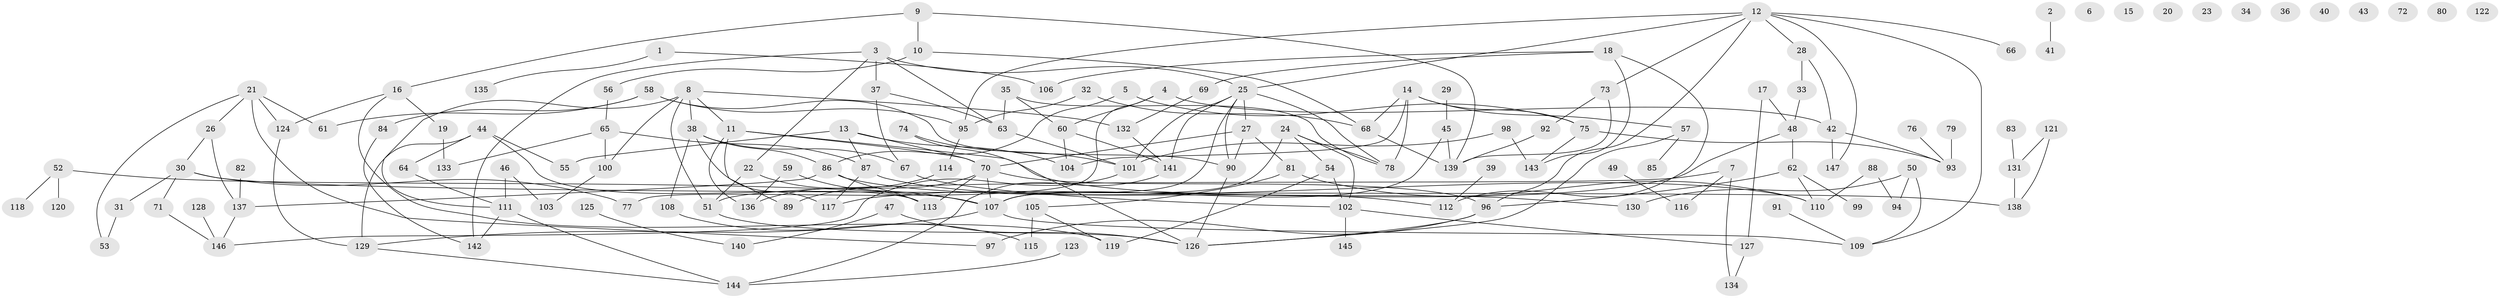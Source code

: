// coarse degree distribution, {2: 0.1782178217821782, 1: 0.13861386138613863, 6: 0.0594059405940594, 3: 0.21782178217821782, 0: 0.10891089108910891, 5: 0.12871287128712872, 9: 0.009900990099009901, 4: 0.1188118811881188, 12: 0.009900990099009901, 8: 0.009900990099009901, 7: 0.019801980198019802}
// Generated by graph-tools (version 1.1) at 2025/41/03/06/25 10:41:24]
// undirected, 147 vertices, 204 edges
graph export_dot {
graph [start="1"]
  node [color=gray90,style=filled];
  1;
  2;
  3;
  4;
  5;
  6;
  7;
  8;
  9;
  10;
  11;
  12;
  13;
  14;
  15;
  16;
  17;
  18;
  19;
  20;
  21;
  22;
  23;
  24;
  25;
  26;
  27;
  28;
  29;
  30;
  31;
  32;
  33;
  34;
  35;
  36;
  37;
  38;
  39;
  40;
  41;
  42;
  43;
  44;
  45;
  46;
  47;
  48;
  49;
  50;
  51;
  52;
  53;
  54;
  55;
  56;
  57;
  58;
  59;
  60;
  61;
  62;
  63;
  64;
  65;
  66;
  67;
  68;
  69;
  70;
  71;
  72;
  73;
  74;
  75;
  76;
  77;
  78;
  79;
  80;
  81;
  82;
  83;
  84;
  85;
  86;
  87;
  88;
  89;
  90;
  91;
  92;
  93;
  94;
  95;
  96;
  97;
  98;
  99;
  100;
  101;
  102;
  103;
  104;
  105;
  106;
  107;
  108;
  109;
  110;
  111;
  112;
  113;
  114;
  115;
  116;
  117;
  118;
  119;
  120;
  121;
  122;
  123;
  124;
  125;
  126;
  127;
  128;
  129;
  130;
  131;
  132;
  133;
  134;
  135;
  136;
  137;
  138;
  139;
  140;
  141;
  142;
  143;
  144;
  145;
  146;
  147;
  1 -- 106;
  1 -- 135;
  2 -- 41;
  3 -- 22;
  3 -- 25;
  3 -- 37;
  3 -- 63;
  3 -- 142;
  4 -- 42;
  4 -- 60;
  4 -- 77;
  5 -- 75;
  5 -- 86;
  7 -- 51;
  7 -- 116;
  7 -- 134;
  8 -- 11;
  8 -- 38;
  8 -- 51;
  8 -- 100;
  8 -- 111;
  8 -- 132;
  9 -- 10;
  9 -- 16;
  9 -- 139;
  10 -- 56;
  10 -- 68;
  11 -- 70;
  11 -- 89;
  11 -- 130;
  11 -- 136;
  12 -- 25;
  12 -- 28;
  12 -- 66;
  12 -- 73;
  12 -- 95;
  12 -- 96;
  12 -- 109;
  12 -- 147;
  13 -- 55;
  13 -- 70;
  13 -- 87;
  13 -- 104;
  14 -- 57;
  14 -- 68;
  14 -- 75;
  14 -- 78;
  14 -- 104;
  16 -- 19;
  16 -- 119;
  16 -- 124;
  17 -- 48;
  17 -- 127;
  18 -- 69;
  18 -- 106;
  18 -- 112;
  18 -- 143;
  19 -- 133;
  21 -- 26;
  21 -- 53;
  21 -- 61;
  21 -- 97;
  21 -- 124;
  22 -- 51;
  22 -- 113;
  24 -- 54;
  24 -- 78;
  24 -- 102;
  24 -- 107;
  25 -- 27;
  25 -- 78;
  25 -- 90;
  25 -- 101;
  25 -- 107;
  25 -- 141;
  26 -- 30;
  26 -- 137;
  27 -- 70;
  27 -- 81;
  27 -- 90;
  28 -- 33;
  28 -- 42;
  29 -- 45;
  30 -- 31;
  30 -- 71;
  30 -- 77;
  30 -- 138;
  31 -- 53;
  32 -- 68;
  32 -- 95;
  33 -- 48;
  35 -- 60;
  35 -- 63;
  35 -- 78;
  37 -- 63;
  37 -- 67;
  38 -- 67;
  38 -- 86;
  38 -- 108;
  38 -- 117;
  39 -- 112;
  42 -- 93;
  42 -- 147;
  44 -- 55;
  44 -- 64;
  44 -- 113;
  44 -- 129;
  45 -- 107;
  45 -- 139;
  46 -- 103;
  46 -- 111;
  47 -- 126;
  47 -- 140;
  48 -- 62;
  48 -- 117;
  49 -- 116;
  50 -- 94;
  50 -- 109;
  50 -- 130;
  51 -- 126;
  52 -- 107;
  52 -- 118;
  52 -- 120;
  54 -- 102;
  54 -- 119;
  56 -- 65;
  57 -- 85;
  57 -- 126;
  58 -- 61;
  58 -- 84;
  58 -- 90;
  58 -- 95;
  59 -- 107;
  59 -- 136;
  60 -- 104;
  60 -- 141;
  62 -- 96;
  62 -- 99;
  62 -- 110;
  63 -- 101;
  64 -- 111;
  65 -- 87;
  65 -- 100;
  65 -- 133;
  67 -- 102;
  68 -- 139;
  69 -- 132;
  70 -- 89;
  70 -- 96;
  70 -- 107;
  70 -- 113;
  71 -- 146;
  73 -- 92;
  73 -- 139;
  74 -- 101;
  74 -- 126;
  75 -- 93;
  75 -- 143;
  76 -- 93;
  79 -- 93;
  81 -- 105;
  81 -- 110;
  82 -- 137;
  83 -- 131;
  84 -- 142;
  86 -- 112;
  86 -- 113;
  86 -- 137;
  87 -- 110;
  87 -- 117;
  88 -- 94;
  88 -- 110;
  90 -- 126;
  91 -- 109;
  92 -- 139;
  95 -- 114;
  96 -- 97;
  96 -- 126;
  98 -- 101;
  98 -- 143;
  100 -- 103;
  101 -- 146;
  102 -- 127;
  102 -- 145;
  105 -- 115;
  105 -- 119;
  107 -- 109;
  107 -- 129;
  108 -- 115;
  111 -- 142;
  111 -- 144;
  114 -- 136;
  121 -- 131;
  121 -- 138;
  123 -- 144;
  124 -- 129;
  125 -- 140;
  127 -- 134;
  128 -- 146;
  129 -- 144;
  131 -- 138;
  132 -- 141;
  137 -- 146;
  141 -- 144;
}
